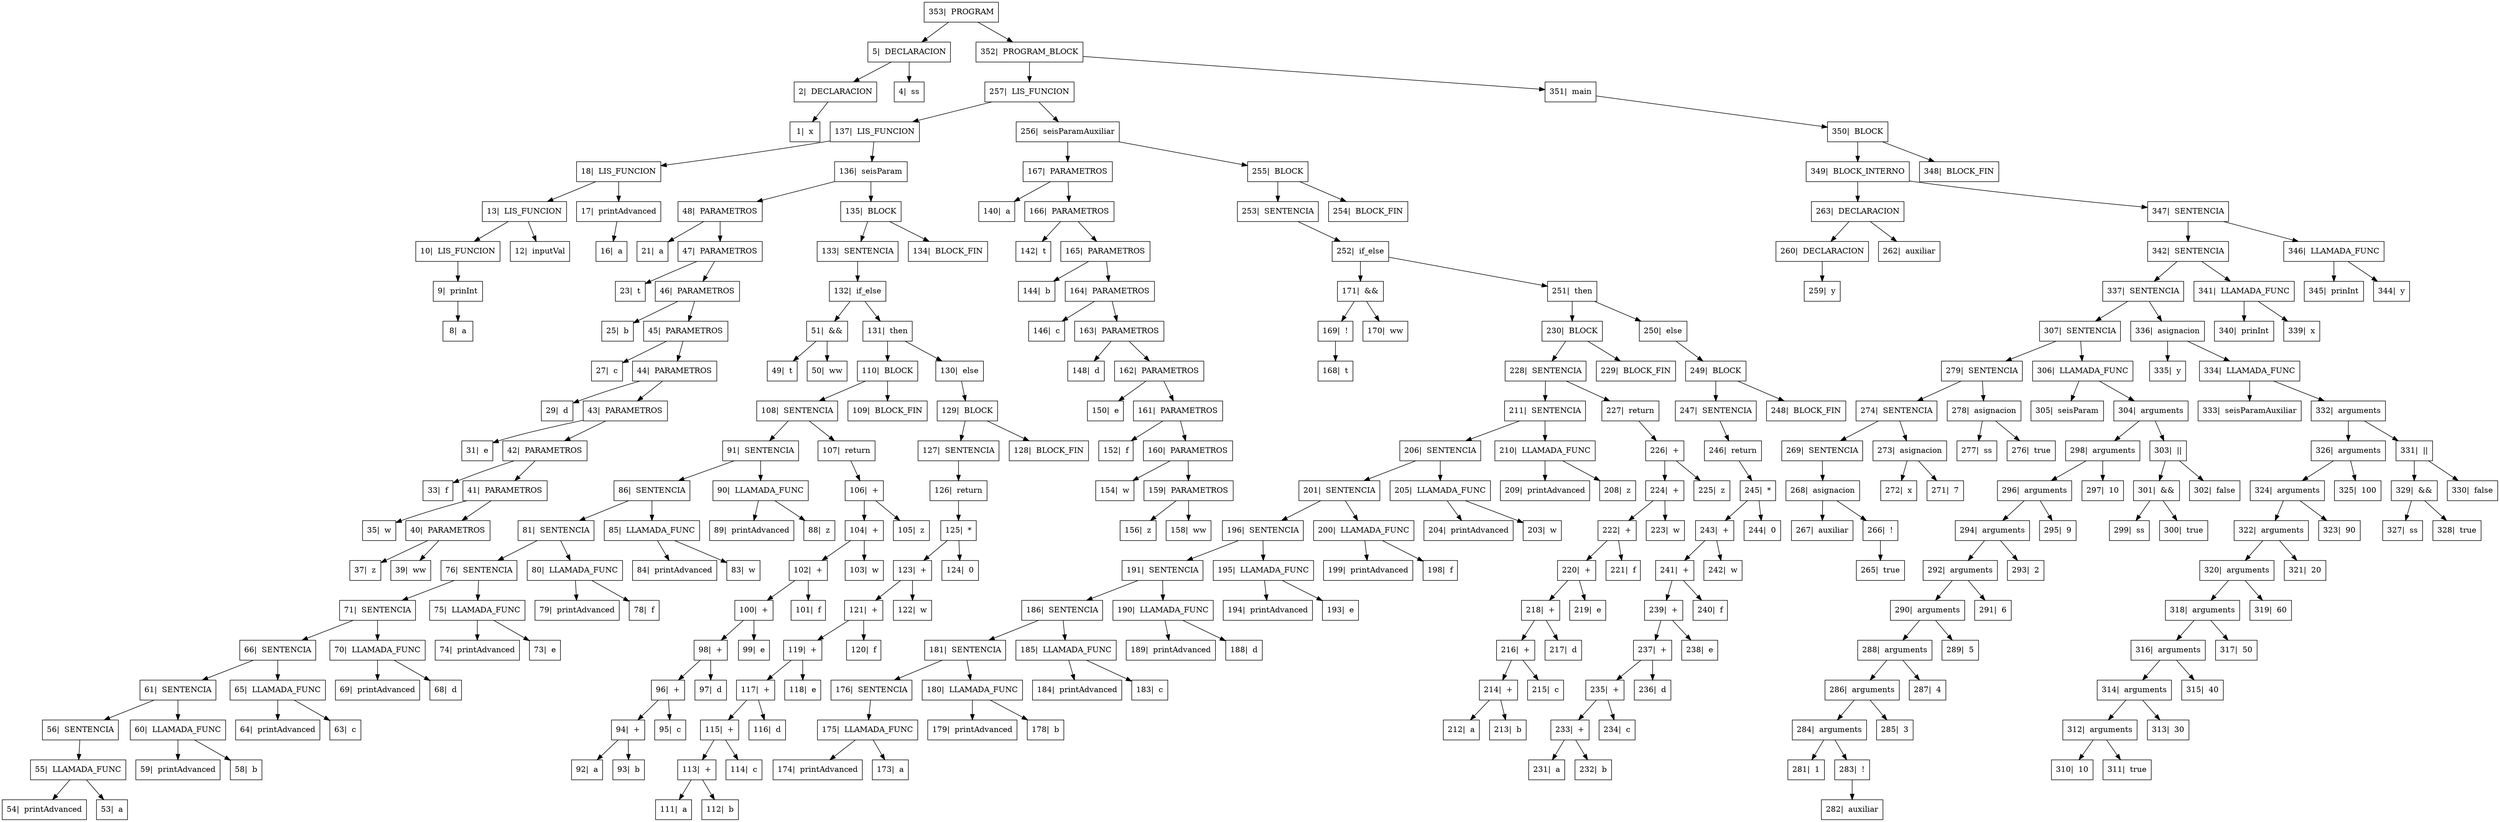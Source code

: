 digraph{

rankdir=TB;

node[shape=box];
"353|  PROGRAM" -> "5|  DECLARACION", "352|  PROGRAM_BLOCK";
"5|  DECLARACION" -> "2|  DECLARACION", "4|  ss";
"2|  DECLARACION" -> "1|  x" ;
"352|  PROGRAM_BLOCK" -> "257|  LIS_FUNCION", "351|  main";
"257|  LIS_FUNCION" -> "137|  LIS_FUNCION", "256|  seisParamAuxiliar";
"137|  LIS_FUNCION" -> "18|  LIS_FUNCION", "136|  seisParam";
"18|  LIS_FUNCION" -> "13|  LIS_FUNCION", "17|  printAdvanced";
"13|  LIS_FUNCION" -> "10|  LIS_FUNCION", "12|  inputVal";
"10|  LIS_FUNCION" -> "9|  prinInt" ;
"9|  prinInt" -> "8|  a" ;
"17|  printAdvanced" -> "16|  a" ;
"136|  seisParam" -> "48|  PARAMETROS", "135|  BLOCK";
"48|  PARAMETROS" -> "21|  a", "47|  PARAMETROS";
"47|  PARAMETROS" -> "23|  t", "46|  PARAMETROS";
"46|  PARAMETROS" -> "25|  b", "45|  PARAMETROS";
"45|  PARAMETROS" -> "27|  c", "44|  PARAMETROS";
"44|  PARAMETROS" -> "29|  d", "43|  PARAMETROS";
"43|  PARAMETROS" -> "31|  e", "42|  PARAMETROS";
"42|  PARAMETROS" -> "33|  f", "41|  PARAMETROS";
"41|  PARAMETROS" -> "35|  w", "40|  PARAMETROS";
"40|  PARAMETROS" -> "37|  z", "39|  ww";
"135|  BLOCK" -> "133|  SENTENCIA", "134|  BLOCK_FIN";
"133|  SENTENCIA" -> "132|  if_else" ;
"132|  if_else" -> "51|  &&", "131|  then";
"51|  &&" -> "49|  t", "50|  ww";
"131|  then" -> "110|  BLOCK", "130|  else";
"110|  BLOCK" -> "108|  SENTENCIA", "109|  BLOCK_FIN";
"108|  SENTENCIA" -> "91|  SENTENCIA", "107|  return";
"91|  SENTENCIA" -> "86|  SENTENCIA", "90|  LLAMADA_FUNC";
"86|  SENTENCIA" -> "81|  SENTENCIA", "85|  LLAMADA_FUNC";
"81|  SENTENCIA" -> "76|  SENTENCIA", "80|  LLAMADA_FUNC";
"76|  SENTENCIA" -> "71|  SENTENCIA", "75|  LLAMADA_FUNC";
"71|  SENTENCIA" -> "66|  SENTENCIA", "70|  LLAMADA_FUNC";
"66|  SENTENCIA" -> "61|  SENTENCIA", "65|  LLAMADA_FUNC";
"61|  SENTENCIA" -> "56|  SENTENCIA", "60|  LLAMADA_FUNC";
"56|  SENTENCIA" -> "55|  LLAMADA_FUNC" ;
"55|  LLAMADA_FUNC" -> "54|  printAdvanced", "53|  a";
"60|  LLAMADA_FUNC" -> "59|  printAdvanced", "58|  b";
"65|  LLAMADA_FUNC" -> "64|  printAdvanced", "63|  c";
"70|  LLAMADA_FUNC" -> "69|  printAdvanced", "68|  d";
"75|  LLAMADA_FUNC" -> "74|  printAdvanced", "73|  e";
"80|  LLAMADA_FUNC" -> "79|  printAdvanced", "78|  f";
"85|  LLAMADA_FUNC" -> "84|  printAdvanced", "83|  w";
"90|  LLAMADA_FUNC" -> "89|  printAdvanced", "88|  z";
"107|  return" -> "106|  +" ;
"106|  +" -> "104|  +", "105|  z";
"104|  +" -> "102|  +", "103|  w";
"102|  +" -> "100|  +", "101|  f";
"100|  +" -> "98|  +", "99|  e";
"98|  +" -> "96|  +", "97|  d";
"96|  +" -> "94|  +", "95|  c";
"94|  +" -> "92|  a", "93|  b";
"130|  else" -> "129|  BLOCK" ;
"129|  BLOCK" -> "127|  SENTENCIA", "128|  BLOCK_FIN";
"127|  SENTENCIA" -> "126|  return" ;
"126|  return" -> "125|  *" ;
"125|  *" -> "123|  +", "124|  0";
"123|  +" -> "121|  +", "122|  w";
"121|  +" -> "119|  +", "120|  f";
"119|  +" -> "117|  +", "118|  e";
"117|  +" -> "115|  +", "116|  d";
"115|  +" -> "113|  +", "114|  c";
"113|  +" -> "111|  a", "112|  b";
"256|  seisParamAuxiliar" -> "167|  PARAMETROS", "255|  BLOCK";
"167|  PARAMETROS" -> "140|  a", "166|  PARAMETROS";
"166|  PARAMETROS" -> "142|  t", "165|  PARAMETROS";
"165|  PARAMETROS" -> "144|  b", "164|  PARAMETROS";
"164|  PARAMETROS" -> "146|  c", "163|  PARAMETROS";
"163|  PARAMETROS" -> "148|  d", "162|  PARAMETROS";
"162|  PARAMETROS" -> "150|  e", "161|  PARAMETROS";
"161|  PARAMETROS" -> "152|  f", "160|  PARAMETROS";
"160|  PARAMETROS" -> "154|  w", "159|  PARAMETROS";
"159|  PARAMETROS" -> "156|  z", "158|  ww";
"255|  BLOCK" -> "253|  SENTENCIA", "254|  BLOCK_FIN";
"253|  SENTENCIA" -> "252|  if_else" ;
"252|  if_else" -> "171|  &&", "251|  then";
"171|  &&" -> "169|  !", "170|  ww";
"169|  !" -> "168|  t" ;
"251|  then" -> "230|  BLOCK", "250|  else";
"230|  BLOCK" -> "228|  SENTENCIA", "229|  BLOCK_FIN";
"228|  SENTENCIA" -> "211|  SENTENCIA", "227|  return";
"211|  SENTENCIA" -> "206|  SENTENCIA", "210|  LLAMADA_FUNC";
"206|  SENTENCIA" -> "201|  SENTENCIA", "205|  LLAMADA_FUNC";
"201|  SENTENCIA" -> "196|  SENTENCIA", "200|  LLAMADA_FUNC";
"196|  SENTENCIA" -> "191|  SENTENCIA", "195|  LLAMADA_FUNC";
"191|  SENTENCIA" -> "186|  SENTENCIA", "190|  LLAMADA_FUNC";
"186|  SENTENCIA" -> "181|  SENTENCIA", "185|  LLAMADA_FUNC";
"181|  SENTENCIA" -> "176|  SENTENCIA", "180|  LLAMADA_FUNC";
"176|  SENTENCIA" -> "175|  LLAMADA_FUNC" ;
"175|  LLAMADA_FUNC" -> "174|  printAdvanced", "173|  a";
"180|  LLAMADA_FUNC" -> "179|  printAdvanced", "178|  b";
"185|  LLAMADA_FUNC" -> "184|  printAdvanced", "183|  c";
"190|  LLAMADA_FUNC" -> "189|  printAdvanced", "188|  d";
"195|  LLAMADA_FUNC" -> "194|  printAdvanced", "193|  e";
"200|  LLAMADA_FUNC" -> "199|  printAdvanced", "198|  f";
"205|  LLAMADA_FUNC" -> "204|  printAdvanced", "203|  w";
"210|  LLAMADA_FUNC" -> "209|  printAdvanced", "208|  z";
"227|  return" -> "226|  +" ;
"226|  +" -> "224|  +", "225|  z";
"224|  +" -> "222|  +", "223|  w";
"222|  +" -> "220|  +", "221|  f";
"220|  +" -> "218|  +", "219|  e";
"218|  +" -> "216|  +", "217|  d";
"216|  +" -> "214|  +", "215|  c";
"214|  +" -> "212|  a", "213|  b";
"250|  else" -> "249|  BLOCK" ;
"249|  BLOCK" -> "247|  SENTENCIA", "248|  BLOCK_FIN";
"247|  SENTENCIA" -> "246|  return" ;
"246|  return" -> "245|  *" ;
"245|  *" -> "243|  +", "244|  0";
"243|  +" -> "241|  +", "242|  w";
"241|  +" -> "239|  +", "240|  f";
"239|  +" -> "237|  +", "238|  e";
"237|  +" -> "235|  +", "236|  d";
"235|  +" -> "233|  +", "234|  c";
"233|  +" -> "231|  a", "232|  b";
"351|  main" -> "350|  BLOCK" ;
"350|  BLOCK" -> "349|  BLOCK_INTERNO", "348|  BLOCK_FIN";
"349|  BLOCK_INTERNO" -> "263|  DECLARACION", "347|  SENTENCIA";
"263|  DECLARACION" -> "260|  DECLARACION", "262|  auxiliar";
"260|  DECLARACION" -> "259|  y" ;
"347|  SENTENCIA" -> "342|  SENTENCIA", "346|  LLAMADA_FUNC";
"342|  SENTENCIA" -> "337|  SENTENCIA", "341|  LLAMADA_FUNC";
"337|  SENTENCIA" -> "307|  SENTENCIA", "336|  asignacion";
"307|  SENTENCIA" -> "279|  SENTENCIA", "306|  LLAMADA_FUNC";
"279|  SENTENCIA" -> "274|  SENTENCIA", "278|  asignacion";
"274|  SENTENCIA" -> "269|  SENTENCIA", "273|  asignacion";
"269|  SENTENCIA" -> "268|  asignacion" ;
"268|  asignacion" -> "267|  auxiliar", "266|  !";
"266|  !" -> "265|  true" ;
"273|  asignacion" -> "272|  x", "271|  7";
"278|  asignacion" -> "277|  ss", "276|  true";
"306|  LLAMADA_FUNC" -> "305|  seisParam", "304|  arguments";
"304|  arguments" -> "298|  arguments", "303|  ||";
"298|  arguments" -> "296|  arguments", "297|  10";
"296|  arguments" -> "294|  arguments", "295|  9";
"294|  arguments" -> "292|  arguments", "293|  2";
"292|  arguments" -> "290|  arguments", "291|  6";
"290|  arguments" -> "288|  arguments", "289|  5";
"288|  arguments" -> "286|  arguments", "287|  4";
"286|  arguments" -> "284|  arguments", "285|  3";
"284|  arguments" -> "281|  1", "283|  !";
"283|  !" -> "282|  auxiliar" ;
"303|  ||" -> "301|  &&", "302|  false";
"301|  &&" -> "299|  ss", "300|  true";
"336|  asignacion" -> "335|  y", "334|  LLAMADA_FUNC";
"334|  LLAMADA_FUNC" -> "333|  seisParamAuxiliar", "332|  arguments";
"332|  arguments" -> "326|  arguments", "331|  ||";
"326|  arguments" -> "324|  arguments", "325|  100";
"324|  arguments" -> "322|  arguments", "323|  90";
"322|  arguments" -> "320|  arguments", "321|  20";
"320|  arguments" -> "318|  arguments", "319|  60";
"318|  arguments" -> "316|  arguments", "317|  50";
"316|  arguments" -> "314|  arguments", "315|  40";
"314|  arguments" -> "312|  arguments", "313|  30";
"312|  arguments" -> "310|  10", "311|  true";
"331|  ||" -> "329|  &&", "330|  false";
"329|  &&" -> "327|  ss", "328|  true";
"341|  LLAMADA_FUNC" -> "340|  prinInt", "339|  x";
"346|  LLAMADA_FUNC" -> "345|  prinInt", "344|  y";
}

